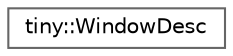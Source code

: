 digraph "Graphical Class Hierarchy"
{
 // LATEX_PDF_SIZE
  bgcolor="transparent";
  edge [fontname=Helvetica,fontsize=10,labelfontname=Helvetica,labelfontsize=10];
  node [fontname=Helvetica,fontsize=10,shape=box,height=0.2,width=0.4];
  rankdir="LR";
  Node0 [id="Node000000",label="tiny::WindowDesc",height=0.2,width=0.4,color="grey40", fillcolor="white", style="filled",URL="$structtiny_1_1_window_desc.html",tooltip=" "];
}
